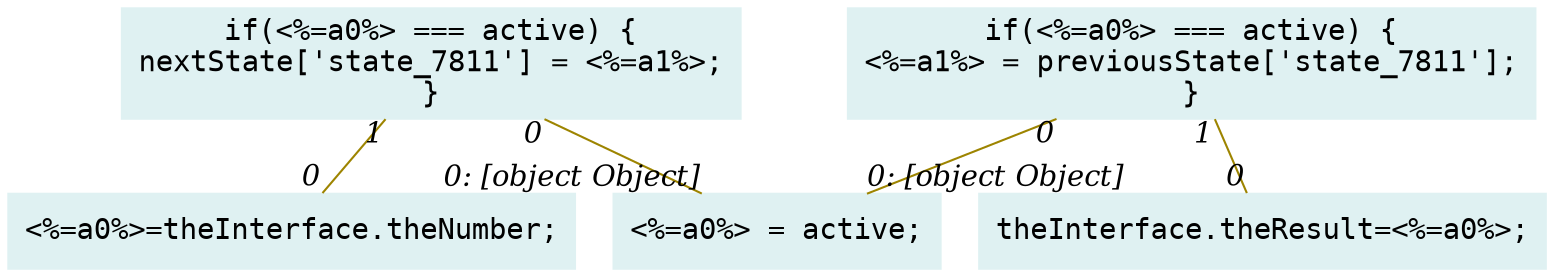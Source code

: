 digraph g{node_7779 [shape="box", style="filled", color="#dff1f2", fontname="Courier", label="<%=a0%>=theInterface.theNumber;
" ]
node_7781 [shape="box", style="filled", color="#dff1f2", fontname="Courier", label="theInterface.theResult=<%=a0%>;
" ]
node_7808 [shape="box", style="filled", color="#dff1f2", fontname="Courier", label="<%=a0%> = active;
" ]
node_7812 [shape="box", style="filled", color="#dff1f2", fontname="Courier", label="if(<%=a0%> === active) {
<%=a1%> = previousState['state_7811'];
}
" ]
node_7815 [shape="box", style="filled", color="#dff1f2", fontname="Courier", label="if(<%=a0%> === active) {
nextState['state_7811'] = <%=a1%>;
}
" ]
node_7812 -> node_7808 [dir=none, arrowHead=none, fontname="Times-Italic", arrowsize=1, color="#9d8400", label="",  headlabel="0: [object Object]", taillabel="0" ]
node_7815 -> node_7808 [dir=none, arrowHead=none, fontname="Times-Italic", arrowsize=1, color="#9d8400", label="",  headlabel="0: [object Object]", taillabel="0" ]
node_7815 -> node_7779 [dir=none, arrowHead=none, fontname="Times-Italic", arrowsize=1, color="#9d8400", label="",  headlabel="0", taillabel="1" ]
node_7812 -> node_7781 [dir=none, arrowHead=none, fontname="Times-Italic", arrowsize=1, color="#9d8400", label="",  headlabel="0", taillabel="1" ]
}